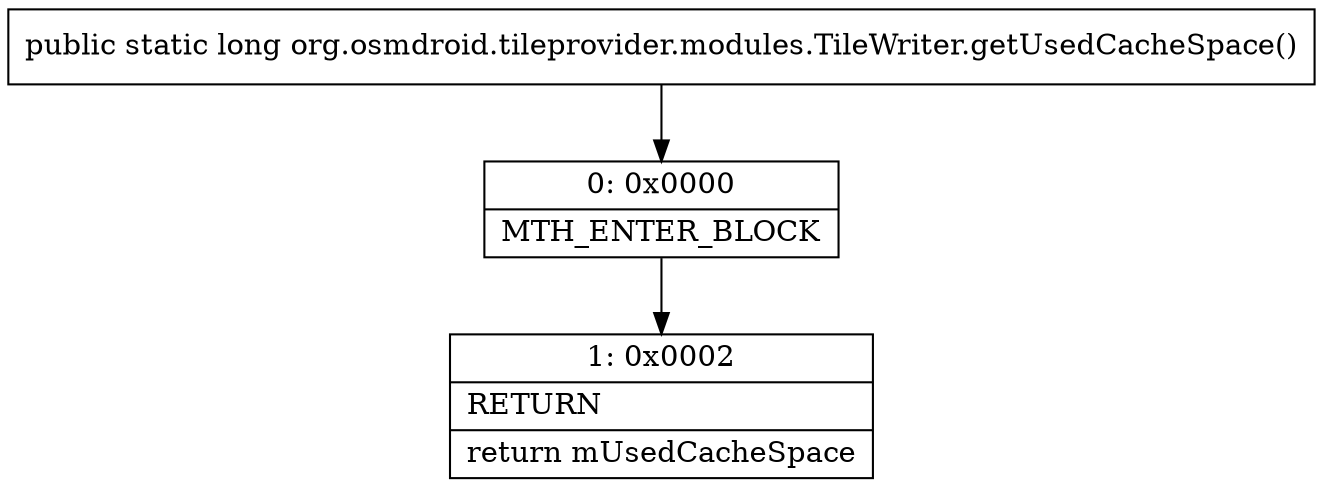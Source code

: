 digraph "CFG fororg.osmdroid.tileprovider.modules.TileWriter.getUsedCacheSpace()J" {
Node_0 [shape=record,label="{0\:\ 0x0000|MTH_ENTER_BLOCK\l}"];
Node_1 [shape=record,label="{1\:\ 0x0002|RETURN\l|return mUsedCacheSpace\l}"];
MethodNode[shape=record,label="{public static long org.osmdroid.tileprovider.modules.TileWriter.getUsedCacheSpace() }"];
MethodNode -> Node_0;
Node_0 -> Node_1;
}

